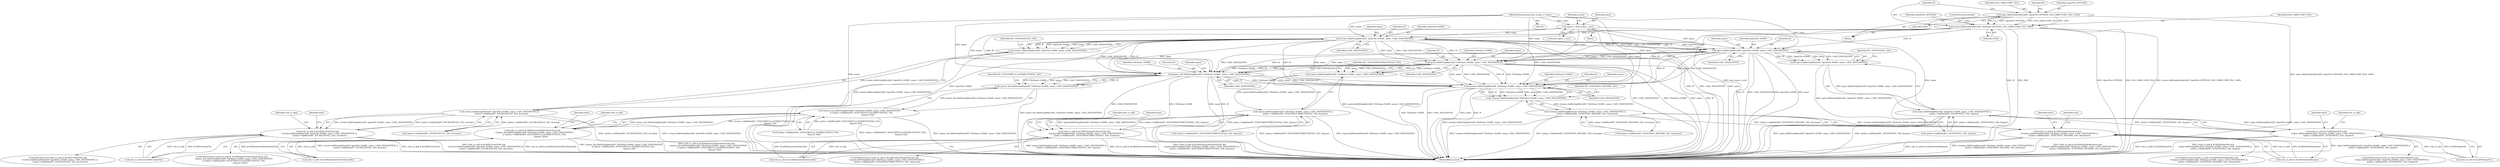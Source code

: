 digraph "0_Chrome_4f1f3d0f03c79ddaace56f067cf28a27f9466b7d_1@API" {
"1000254" [label="(Call,create.AddStringMatch(IF, OpenFile::NAME, name, CASE_INSENSITIVE))"];
"1000184" [label="(Call,create.AddNumberMatch(IF, OpenFile::OPTIONS, FILE_DIRECTORY_FILE, AND))"];
"1000179" [label="(Call,open.AddNumberMatch(IF, OpenFile::OPTIONS, FILE_DIRECTORY_FILE, AND))"];
"1000130" [label="(Call,name = mod_name.c_str())"];
"1000102" [label="(MethodParameterIn,const wchar_t* name)"];
"1000253" [label="(Call,!create.AddStringMatch(IF, OpenFile::NAME, name, CASE_INSENSITIVE))"];
"1000252" [label="(Call,!create.AddStringMatch(IF, OpenFile::NAME, name, CASE_INSENSITIVE) ||\n       !policy->AddRule(IPC_NTCREATEFILE_TAG, &create))"];
"1000248" [label="(Call,(rule_to_add & kCallNtCreateFile) &&\n      (!create.AddStringMatch(IF, OpenFile::NAME, name, CASE_INSENSITIVE) ||\n       !policy->AddRule(IPC_NTCREATEFILE_TAG, &create)))"];
"1000274" [label="(Call,open.AddStringMatch(IF, OpenFile::NAME, name, CASE_INSENSITIVE))"];
"1000273" [label="(Call,!open.AddStringMatch(IF, OpenFile::NAME, name, CASE_INSENSITIVE))"];
"1000272" [label="(Call,!open.AddStringMatch(IF, OpenFile::NAME, name, CASE_INSENSITIVE) ||\n       !policy->AddRule(IPC_NTOPENFILE_TAG, &open))"];
"1000268" [label="(Call,(rule_to_add & kCallNtOpenFile) &&\n      (!open.AddStringMatch(IF, OpenFile::NAME, name, CASE_INSENSITIVE) ||\n       !policy->AddRule(IPC_NTOPENFILE_TAG, &open)))"];
"1000294" [label="(Call,query.AddStringMatch(IF, FileName::NAME, name, CASE_INSENSITIVE))"];
"1000293" [label="(Call,!query.AddStringMatch(IF, FileName::NAME, name, CASE_INSENSITIVE))"];
"1000292" [label="(Call,!query.AddStringMatch(IF, FileName::NAME, name, CASE_INSENSITIVE) ||\n       !policy->AddRule(IPC_NTQUERYATTRIBUTESFILE_TAG, &query))"];
"1000288" [label="(Call,(rule_to_add & kCallNtQueryAttributesFile) &&\n      (!query.AddStringMatch(IF, FileName::NAME, name, CASE_INSENSITIVE) ||\n       !policy->AddRule(IPC_NTQUERYATTRIBUTESFILE_TAG, &query)))"];
"1000314" [label="(Call,query_full.AddStringMatch(IF, FileName::NAME, name, CASE_INSENSITIVE))"];
"1000313" [label="(Call,!query_full.AddStringMatch(IF, FileName::NAME, name, CASE_INSENSITIVE))"];
"1000312" [label="(Call,!query_full.AddStringMatch(IF, FileName::NAME, name, CASE_INSENSITIVE)\n       || !policy->AddRule(IPC_NTQUERYFULLATTRIBUTESFILE_TAG,\n                           &query_full))"];
"1000308" [label="(Call,(rule_to_add & kCallNtQueryFullAttributesFile) &&\n      (!query_full.AddStringMatch(IF, FileName::NAME, name, CASE_INSENSITIVE)\n       || !policy->AddRule(IPC_NTQUERYFULLATTRIBUTESFILE_TAG,\n                           &query_full)))"];
"1000334" [label="(Call,rename.AddStringMatch(IF, FileName::NAME, name, CASE_INSENSITIVE))"];
"1000333" [label="(Call,!rename.AddStringMatch(IF, FileName::NAME, name, CASE_INSENSITIVE))"];
"1000332" [label="(Call,!rename.AddStringMatch(IF, FileName::NAME, name, CASE_INSENSITIVE) ||\n       !policy->AddRule(IPC_NTSETINFO_RENAME_TAG, &rename))"];
"1000328" [label="(Call,(rule_to_add & kCallNtSetInfoRename) &&\n      (!rename.AddStringMatch(IF, FileName::NAME, name, CASE_INSENSITIVE) ||\n       !policy->AddRule(IPC_NTSETINFO_RENAME_TAG, &rename)))"];
"1000334" [label="(Call,rename.AddStringMatch(IF, FileName::NAME, name, CASE_INSENSITIVE))"];
"1000253" [label="(Call,!create.AddStringMatch(IF, OpenFile::NAME, name, CASE_INSENSITIVE))"];
"1000129" [label="(Block,)"];
"1000336" [label="(Identifier,FileName::NAME)"];
"1000293" [label="(Call,!query.AddStringMatch(IF, FileName::NAME, name, CASE_INSENSITIVE))"];
"1000339" [label="(Call,!policy->AddRule(IPC_NTSETINFO_RENAME_TAG, &rename))"];
"1000298" [label="(Identifier,CASE_INSENSITIVE)"];
"1000132" [label="(Call,mod_name.c_str())"];
"1000333" [label="(Call,!rename.AddStringMatch(IF, FileName::NAME, name, CASE_INSENSITIVE))"];
"1000296" [label="(Identifier,FileName::NAME)"];
"1000289" [label="(Call,rule_to_add & kCallNtQueryAttributesFile)"];
"1000270" [label="(Identifier,rule_to_add)"];
"1000346" [label="(Identifier,false)"];
"1000315" [label="(Identifier,IF)"];
"1000332" [label="(Call,!rename.AddStringMatch(IF, FileName::NAME, name, CASE_INSENSITIVE) ||\n       !policy->AddRule(IPC_NTSETINFO_RENAME_TAG, &rename))"];
"1000272" [label="(Call,!open.AddStringMatch(IF, OpenFile::NAME, name, CASE_INSENSITIVE) ||\n       !policy->AddRule(IPC_NTOPENFILE_TAG, &open))"];
"1000257" [label="(Identifier,name)"];
"1000338" [label="(Identifier,CASE_INSENSITIVE)"];
"1000179" [label="(Call,open.AddNumberMatch(IF, OpenFile::OPTIONS, FILE_DIRECTORY_FILE, AND))"];
"1000290" [label="(Identifier,rule_to_add)"];
"1000306" [label="(Identifier,false)"];
"1000269" [label="(Call,rule_to_add & kCallNtOpenFile)"];
"1000297" [label="(Identifier,name)"];
"1000317" [label="(Identifier,name)"];
"1000294" [label="(Call,query.AddStringMatch(IF, FileName::NAME, name, CASE_INSENSITIVE))"];
"1000288" [label="(Call,(rule_to_add & kCallNtQueryAttributesFile) &&\n      (!query.AddStringMatch(IF, FileName::NAME, name, CASE_INSENSITIVE) ||\n       !policy->AddRule(IPC_NTQUERYATTRIBUTESFILE_TAG, &query)))"];
"1000312" [label="(Call,!query_full.AddStringMatch(IF, FileName::NAME, name, CASE_INSENSITIVE)\n       || !policy->AddRule(IPC_NTQUERYFULLATTRIBUTESFILE_TAG,\n                           &query_full))"];
"1000276" [label="(Identifier,OpenFile::NAME)"];
"1000186" [label="(Identifier,OpenFile::OPTIONS)"];
"1000301" [label="(Identifier,IPC_NTQUERYATTRIBUTESFILE_TAG)"];
"1000287" [label="(ControlStructure,if ((rule_to_add & kCallNtQueryAttributesFile) &&\n      (!query.AddStringMatch(IF, FileName::NAME, name, CASE_INSENSITIVE) ||\n       !policy->AddRule(IPC_NTQUERYATTRIBUTESFILE_TAG, &query))))"];
"1000248" [label="(Call,(rule_to_add & kCallNtCreateFile) &&\n      (!create.AddStringMatch(IF, OpenFile::NAME, name, CASE_INSENSITIVE) ||\n       !policy->AddRule(IPC_NTCREATEFILE_TAG, &create)))"];
"1000299" [label="(Call,!policy->AddRule(IPC_NTQUERYATTRIBUTESFILE_TAG, &query))"];
"1000184" [label="(Call,create.AddNumberMatch(IF, OpenFile::OPTIONS, FILE_DIRECTORY_FILE, AND))"];
"1000275" [label="(Identifier,IF)"];
"1000259" [label="(Call,!policy->AddRule(IPC_NTCREATEFILE_TAG, &create))"];
"1000318" [label="(Identifier,CASE_INSENSITIVE)"];
"1000335" [label="(Identifier,IF)"];
"1000314" [label="(Call,query_full.AddStringMatch(IF, FileName::NAME, name, CASE_INSENSITIVE))"];
"1000255" [label="(Identifier,IF)"];
"1000274" [label="(Call,open.AddStringMatch(IF, OpenFile::NAME, name, CASE_INSENSITIVE))"];
"1000183" [label="(Identifier,AND)"];
"1000130" [label="(Call,name = mod_name.c_str())"];
"1000267" [label="(ControlStructure,if ((rule_to_add & kCallNtOpenFile) &&\n      (!open.AddStringMatch(IF, OpenFile::NAME, name, CASE_INSENSITIVE) ||\n       !policy->AddRule(IPC_NTOPENFILE_TAG, &open))))"];
"1000310" [label="(Identifier,rule_to_add)"];
"1000254" [label="(Call,create.AddStringMatch(IF, OpenFile::NAME, name, CASE_INSENSITIVE))"];
"1000295" [label="(Identifier,IF)"];
"1000286" [label="(Identifier,false)"];
"1000307" [label="(ControlStructure,if ((rule_to_add & kCallNtQueryFullAttributesFile) &&\n      (!query_full.AddStringMatch(IF, FileName::NAME, name, CASE_INSENSITIVE)\n       || !policy->AddRule(IPC_NTQUERYFULLATTRIBUTESFILE_TAG,\n                           &query_full))))"];
"1000266" [label="(Identifier,false)"];
"1000328" [label="(Call,(rule_to_add & kCallNtSetInfoRename) &&\n      (!rename.AddStringMatch(IF, FileName::NAME, name, CASE_INSENSITIVE) ||\n       !policy->AddRule(IPC_NTSETINFO_RENAME_TAG, &rename)))"];
"1000273" [label="(Call,!open.AddStringMatch(IF, OpenFile::NAME, name, CASE_INSENSITIVE))"];
"1000281" [label="(Identifier,IPC_NTOPENFILE_TAG)"];
"1000326" [label="(Identifier,false)"];
"1000247" [label="(ControlStructure,if ((rule_to_add & kCallNtCreateFile) &&\n      (!create.AddStringMatch(IF, OpenFile::NAME, name, CASE_INSENSITIVE) ||\n       !policy->AddRule(IPC_NTCREATEFILE_TAG, &create))))"];
"1000189" [label="(ControlStructure,break;)"];
"1000313" [label="(Call,!query_full.AddStringMatch(IF, FileName::NAME, name, CASE_INSENSITIVE))"];
"1000292" [label="(Call,!query.AddStringMatch(IF, FileName::NAME, name, CASE_INSENSITIVE) ||\n       !policy->AddRule(IPC_NTQUERYATTRIBUTESFILE_TAG, &query))"];
"1000252" [label="(Call,!create.AddStringMatch(IF, OpenFile::NAME, name, CASE_INSENSITIVE) ||\n       !policy->AddRule(IPC_NTCREATEFILE_TAG, &create))"];
"1000308" [label="(Call,(rule_to_add & kCallNtQueryFullAttributesFile) &&\n      (!query_full.AddStringMatch(IF, FileName::NAME, name, CASE_INSENSITIVE)\n       || !policy->AddRule(IPC_NTQUERYFULLATTRIBUTESFILE_TAG,\n                           &query_full)))"];
"1000187" [label="(Identifier,FILE_DIRECTORY_FILE)"];
"1000319" [label="(Call,!policy->AddRule(IPC_NTQUERYFULLATTRIBUTESFILE_TAG,\n                           &query_full))"];
"1000327" [label="(ControlStructure,if ((rule_to_add & kCallNtSetInfoRename) &&\n      (!rename.AddStringMatch(IF, FileName::NAME, name, CASE_INSENSITIVE) ||\n       !policy->AddRule(IPC_NTSETINFO_RENAME_TAG, &rename))))"];
"1000348" [label="(Identifier,true)"];
"1000316" [label="(Identifier,FileName::NAME)"];
"1000341" [label="(Identifier,IPC_NTSETINFO_RENAME_TAG)"];
"1000321" [label="(Identifier,IPC_NTQUERYFULLATTRIBUTESFILE_TAG)"];
"1000268" [label="(Call,(rule_to_add & kCallNtOpenFile) &&\n      (!open.AddStringMatch(IF, OpenFile::NAME, name, CASE_INSENSITIVE) ||\n       !policy->AddRule(IPC_NTOPENFILE_TAG, &open)))"];
"1000349" [label="(MethodReturn,bool)"];
"1000258" [label="(Identifier,CASE_INSENSITIVE)"];
"1000180" [label="(Identifier,IF)"];
"1000256" [label="(Identifier,OpenFile::NAME)"];
"1000102" [label="(MethodParameterIn,const wchar_t* name)"];
"1000185" [label="(Identifier,IF)"];
"1000181" [label="(Identifier,OpenFile::OPTIONS)"];
"1000135" [label="(Identifier,result)"];
"1000188" [label="(Identifier,AND)"];
"1000329" [label="(Call,rule_to_add & kCallNtSetInfoRename)"];
"1000330" [label="(Identifier,rule_to_add)"];
"1000178" [label="(Block,)"];
"1000278" [label="(Identifier,CASE_INSENSITIVE)"];
"1000261" [label="(Identifier,IPC_NTCREATEFILE_TAG)"];
"1000131" [label="(Identifier,name)"];
"1000182" [label="(Identifier,FILE_DIRECTORY_FILE)"];
"1000279" [label="(Call,!policy->AddRule(IPC_NTOPENFILE_TAG, &open))"];
"1000337" [label="(Identifier,name)"];
"1000249" [label="(Call,rule_to_add & kCallNtCreateFile)"];
"1000277" [label="(Identifier,name)"];
"1000309" [label="(Call,rule_to_add & kCallNtQueryFullAttributesFile)"];
"1000254" -> "1000253"  [label="AST: "];
"1000254" -> "1000258"  [label="CFG: "];
"1000255" -> "1000254"  [label="AST: "];
"1000256" -> "1000254"  [label="AST: "];
"1000257" -> "1000254"  [label="AST: "];
"1000258" -> "1000254"  [label="AST: "];
"1000253" -> "1000254"  [label="CFG: "];
"1000254" -> "1000349"  [label="DDG: IF"];
"1000254" -> "1000349"  [label="DDG: CASE_INSENSITIVE"];
"1000254" -> "1000349"  [label="DDG: name"];
"1000254" -> "1000349"  [label="DDG: OpenFile::NAME"];
"1000254" -> "1000253"  [label="DDG: IF"];
"1000254" -> "1000253"  [label="DDG: OpenFile::NAME"];
"1000254" -> "1000253"  [label="DDG: name"];
"1000254" -> "1000253"  [label="DDG: CASE_INSENSITIVE"];
"1000184" -> "1000254"  [label="DDG: IF"];
"1000130" -> "1000254"  [label="DDG: name"];
"1000102" -> "1000254"  [label="DDG: name"];
"1000254" -> "1000274"  [label="DDG: IF"];
"1000254" -> "1000274"  [label="DDG: OpenFile::NAME"];
"1000254" -> "1000274"  [label="DDG: name"];
"1000254" -> "1000274"  [label="DDG: CASE_INSENSITIVE"];
"1000254" -> "1000294"  [label="DDG: IF"];
"1000254" -> "1000294"  [label="DDG: name"];
"1000254" -> "1000294"  [label="DDG: CASE_INSENSITIVE"];
"1000254" -> "1000314"  [label="DDG: IF"];
"1000254" -> "1000314"  [label="DDG: name"];
"1000254" -> "1000314"  [label="DDG: CASE_INSENSITIVE"];
"1000254" -> "1000334"  [label="DDG: IF"];
"1000254" -> "1000334"  [label="DDG: name"];
"1000254" -> "1000334"  [label="DDG: CASE_INSENSITIVE"];
"1000184" -> "1000178"  [label="AST: "];
"1000184" -> "1000188"  [label="CFG: "];
"1000185" -> "1000184"  [label="AST: "];
"1000186" -> "1000184"  [label="AST: "];
"1000187" -> "1000184"  [label="AST: "];
"1000188" -> "1000184"  [label="AST: "];
"1000189" -> "1000184"  [label="CFG: "];
"1000184" -> "1000349"  [label="DDG: IF"];
"1000184" -> "1000349"  [label="DDG: AND"];
"1000184" -> "1000349"  [label="DDG: OpenFile::OPTIONS"];
"1000184" -> "1000349"  [label="DDG: FILE_DIRECTORY_FILE"];
"1000184" -> "1000349"  [label="DDG: create.AddNumberMatch(IF, OpenFile::OPTIONS, FILE_DIRECTORY_FILE, AND)"];
"1000179" -> "1000184"  [label="DDG: IF"];
"1000179" -> "1000184"  [label="DDG: OpenFile::OPTIONS"];
"1000179" -> "1000184"  [label="DDG: FILE_DIRECTORY_FILE"];
"1000179" -> "1000184"  [label="DDG: AND"];
"1000184" -> "1000274"  [label="DDG: IF"];
"1000184" -> "1000294"  [label="DDG: IF"];
"1000184" -> "1000314"  [label="DDG: IF"];
"1000184" -> "1000334"  [label="DDG: IF"];
"1000179" -> "1000178"  [label="AST: "];
"1000179" -> "1000183"  [label="CFG: "];
"1000180" -> "1000179"  [label="AST: "];
"1000181" -> "1000179"  [label="AST: "];
"1000182" -> "1000179"  [label="AST: "];
"1000183" -> "1000179"  [label="AST: "];
"1000185" -> "1000179"  [label="CFG: "];
"1000179" -> "1000349"  [label="DDG: open.AddNumberMatch(IF, OpenFile::OPTIONS, FILE_DIRECTORY_FILE, AND)"];
"1000130" -> "1000129"  [label="AST: "];
"1000130" -> "1000132"  [label="CFG: "];
"1000131" -> "1000130"  [label="AST: "];
"1000132" -> "1000130"  [label="AST: "];
"1000135" -> "1000130"  [label="CFG: "];
"1000130" -> "1000349"  [label="DDG: mod_name.c_str()"];
"1000130" -> "1000349"  [label="DDG: name"];
"1000102" -> "1000130"  [label="DDG: name"];
"1000130" -> "1000274"  [label="DDG: name"];
"1000130" -> "1000294"  [label="DDG: name"];
"1000130" -> "1000314"  [label="DDG: name"];
"1000130" -> "1000334"  [label="DDG: name"];
"1000102" -> "1000101"  [label="AST: "];
"1000102" -> "1000349"  [label="DDG: name"];
"1000102" -> "1000274"  [label="DDG: name"];
"1000102" -> "1000294"  [label="DDG: name"];
"1000102" -> "1000314"  [label="DDG: name"];
"1000102" -> "1000334"  [label="DDG: name"];
"1000253" -> "1000252"  [label="AST: "];
"1000261" -> "1000253"  [label="CFG: "];
"1000252" -> "1000253"  [label="CFG: "];
"1000253" -> "1000349"  [label="DDG: create.AddStringMatch(IF, OpenFile::NAME, name, CASE_INSENSITIVE)"];
"1000253" -> "1000252"  [label="DDG: create.AddStringMatch(IF, OpenFile::NAME, name, CASE_INSENSITIVE)"];
"1000252" -> "1000248"  [label="AST: "];
"1000252" -> "1000259"  [label="CFG: "];
"1000259" -> "1000252"  [label="AST: "];
"1000248" -> "1000252"  [label="CFG: "];
"1000252" -> "1000349"  [label="DDG: !policy->AddRule(IPC_NTCREATEFILE_TAG, &create)"];
"1000252" -> "1000349"  [label="DDG: !create.AddStringMatch(IF, OpenFile::NAME, name, CASE_INSENSITIVE)"];
"1000252" -> "1000248"  [label="DDG: !create.AddStringMatch(IF, OpenFile::NAME, name, CASE_INSENSITIVE)"];
"1000252" -> "1000248"  [label="DDG: !policy->AddRule(IPC_NTCREATEFILE_TAG, &create)"];
"1000259" -> "1000252"  [label="DDG: policy->AddRule(IPC_NTCREATEFILE_TAG, &create)"];
"1000248" -> "1000247"  [label="AST: "];
"1000248" -> "1000249"  [label="CFG: "];
"1000249" -> "1000248"  [label="AST: "];
"1000266" -> "1000248"  [label="CFG: "];
"1000270" -> "1000248"  [label="CFG: "];
"1000248" -> "1000349"  [label="DDG: rule_to_add & kCallNtCreateFile"];
"1000248" -> "1000349"  [label="DDG: (rule_to_add & kCallNtCreateFile) &&\n      (!create.AddStringMatch(IF, OpenFile::NAME, name, CASE_INSENSITIVE) ||\n       !policy->AddRule(IPC_NTCREATEFILE_TAG, &create))"];
"1000248" -> "1000349"  [label="DDG: !create.AddStringMatch(IF, OpenFile::NAME, name, CASE_INSENSITIVE) ||\n       !policy->AddRule(IPC_NTCREATEFILE_TAG, &create)"];
"1000249" -> "1000248"  [label="DDG: rule_to_add"];
"1000249" -> "1000248"  [label="DDG: kCallNtCreateFile"];
"1000274" -> "1000273"  [label="AST: "];
"1000274" -> "1000278"  [label="CFG: "];
"1000275" -> "1000274"  [label="AST: "];
"1000276" -> "1000274"  [label="AST: "];
"1000277" -> "1000274"  [label="AST: "];
"1000278" -> "1000274"  [label="AST: "];
"1000273" -> "1000274"  [label="CFG: "];
"1000274" -> "1000349"  [label="DDG: IF"];
"1000274" -> "1000349"  [label="DDG: CASE_INSENSITIVE"];
"1000274" -> "1000349"  [label="DDG: OpenFile::NAME"];
"1000274" -> "1000349"  [label="DDG: name"];
"1000274" -> "1000273"  [label="DDG: IF"];
"1000274" -> "1000273"  [label="DDG: OpenFile::NAME"];
"1000274" -> "1000273"  [label="DDG: name"];
"1000274" -> "1000273"  [label="DDG: CASE_INSENSITIVE"];
"1000274" -> "1000294"  [label="DDG: IF"];
"1000274" -> "1000294"  [label="DDG: name"];
"1000274" -> "1000294"  [label="DDG: CASE_INSENSITIVE"];
"1000274" -> "1000314"  [label="DDG: IF"];
"1000274" -> "1000314"  [label="DDG: name"];
"1000274" -> "1000314"  [label="DDG: CASE_INSENSITIVE"];
"1000274" -> "1000334"  [label="DDG: IF"];
"1000274" -> "1000334"  [label="DDG: name"];
"1000274" -> "1000334"  [label="DDG: CASE_INSENSITIVE"];
"1000273" -> "1000272"  [label="AST: "];
"1000281" -> "1000273"  [label="CFG: "];
"1000272" -> "1000273"  [label="CFG: "];
"1000273" -> "1000349"  [label="DDG: open.AddStringMatch(IF, OpenFile::NAME, name, CASE_INSENSITIVE)"];
"1000273" -> "1000272"  [label="DDG: open.AddStringMatch(IF, OpenFile::NAME, name, CASE_INSENSITIVE)"];
"1000272" -> "1000268"  [label="AST: "];
"1000272" -> "1000279"  [label="CFG: "];
"1000279" -> "1000272"  [label="AST: "];
"1000268" -> "1000272"  [label="CFG: "];
"1000272" -> "1000349"  [label="DDG: !open.AddStringMatch(IF, OpenFile::NAME, name, CASE_INSENSITIVE)"];
"1000272" -> "1000349"  [label="DDG: !policy->AddRule(IPC_NTOPENFILE_TAG, &open)"];
"1000272" -> "1000268"  [label="DDG: !open.AddStringMatch(IF, OpenFile::NAME, name, CASE_INSENSITIVE)"];
"1000272" -> "1000268"  [label="DDG: !policy->AddRule(IPC_NTOPENFILE_TAG, &open)"];
"1000279" -> "1000272"  [label="DDG: policy->AddRule(IPC_NTOPENFILE_TAG, &open)"];
"1000268" -> "1000267"  [label="AST: "];
"1000268" -> "1000269"  [label="CFG: "];
"1000269" -> "1000268"  [label="AST: "];
"1000286" -> "1000268"  [label="CFG: "];
"1000290" -> "1000268"  [label="CFG: "];
"1000268" -> "1000349"  [label="DDG: rule_to_add & kCallNtOpenFile"];
"1000268" -> "1000349"  [label="DDG: (rule_to_add & kCallNtOpenFile) &&\n      (!open.AddStringMatch(IF, OpenFile::NAME, name, CASE_INSENSITIVE) ||\n       !policy->AddRule(IPC_NTOPENFILE_TAG, &open))"];
"1000268" -> "1000349"  [label="DDG: !open.AddStringMatch(IF, OpenFile::NAME, name, CASE_INSENSITIVE) ||\n       !policy->AddRule(IPC_NTOPENFILE_TAG, &open)"];
"1000269" -> "1000268"  [label="DDG: rule_to_add"];
"1000269" -> "1000268"  [label="DDG: kCallNtOpenFile"];
"1000294" -> "1000293"  [label="AST: "];
"1000294" -> "1000298"  [label="CFG: "];
"1000295" -> "1000294"  [label="AST: "];
"1000296" -> "1000294"  [label="AST: "];
"1000297" -> "1000294"  [label="AST: "];
"1000298" -> "1000294"  [label="AST: "];
"1000293" -> "1000294"  [label="CFG: "];
"1000294" -> "1000349"  [label="DDG: CASE_INSENSITIVE"];
"1000294" -> "1000349"  [label="DDG: FileName::NAME"];
"1000294" -> "1000349"  [label="DDG: name"];
"1000294" -> "1000349"  [label="DDG: IF"];
"1000294" -> "1000293"  [label="DDG: IF"];
"1000294" -> "1000293"  [label="DDG: FileName::NAME"];
"1000294" -> "1000293"  [label="DDG: name"];
"1000294" -> "1000293"  [label="DDG: CASE_INSENSITIVE"];
"1000294" -> "1000314"  [label="DDG: IF"];
"1000294" -> "1000314"  [label="DDG: FileName::NAME"];
"1000294" -> "1000314"  [label="DDG: name"];
"1000294" -> "1000314"  [label="DDG: CASE_INSENSITIVE"];
"1000294" -> "1000334"  [label="DDG: IF"];
"1000294" -> "1000334"  [label="DDG: FileName::NAME"];
"1000294" -> "1000334"  [label="DDG: name"];
"1000294" -> "1000334"  [label="DDG: CASE_INSENSITIVE"];
"1000293" -> "1000292"  [label="AST: "];
"1000301" -> "1000293"  [label="CFG: "];
"1000292" -> "1000293"  [label="CFG: "];
"1000293" -> "1000349"  [label="DDG: query.AddStringMatch(IF, FileName::NAME, name, CASE_INSENSITIVE)"];
"1000293" -> "1000292"  [label="DDG: query.AddStringMatch(IF, FileName::NAME, name, CASE_INSENSITIVE)"];
"1000292" -> "1000288"  [label="AST: "];
"1000292" -> "1000299"  [label="CFG: "];
"1000299" -> "1000292"  [label="AST: "];
"1000288" -> "1000292"  [label="CFG: "];
"1000292" -> "1000349"  [label="DDG: !query.AddStringMatch(IF, FileName::NAME, name, CASE_INSENSITIVE)"];
"1000292" -> "1000349"  [label="DDG: !policy->AddRule(IPC_NTQUERYATTRIBUTESFILE_TAG, &query)"];
"1000292" -> "1000288"  [label="DDG: !query.AddStringMatch(IF, FileName::NAME, name, CASE_INSENSITIVE)"];
"1000292" -> "1000288"  [label="DDG: !policy->AddRule(IPC_NTQUERYATTRIBUTESFILE_TAG, &query)"];
"1000299" -> "1000292"  [label="DDG: policy->AddRule(IPC_NTQUERYATTRIBUTESFILE_TAG, &query)"];
"1000288" -> "1000287"  [label="AST: "];
"1000288" -> "1000289"  [label="CFG: "];
"1000289" -> "1000288"  [label="AST: "];
"1000306" -> "1000288"  [label="CFG: "];
"1000310" -> "1000288"  [label="CFG: "];
"1000288" -> "1000349"  [label="DDG: !query.AddStringMatch(IF, FileName::NAME, name, CASE_INSENSITIVE) ||\n       !policy->AddRule(IPC_NTQUERYATTRIBUTESFILE_TAG, &query)"];
"1000288" -> "1000349"  [label="DDG: rule_to_add & kCallNtQueryAttributesFile"];
"1000288" -> "1000349"  [label="DDG: (rule_to_add & kCallNtQueryAttributesFile) &&\n      (!query.AddStringMatch(IF, FileName::NAME, name, CASE_INSENSITIVE) ||\n       !policy->AddRule(IPC_NTQUERYATTRIBUTESFILE_TAG, &query))"];
"1000289" -> "1000288"  [label="DDG: rule_to_add"];
"1000289" -> "1000288"  [label="DDG: kCallNtQueryAttributesFile"];
"1000314" -> "1000313"  [label="AST: "];
"1000314" -> "1000318"  [label="CFG: "];
"1000315" -> "1000314"  [label="AST: "];
"1000316" -> "1000314"  [label="AST: "];
"1000317" -> "1000314"  [label="AST: "];
"1000318" -> "1000314"  [label="AST: "];
"1000313" -> "1000314"  [label="CFG: "];
"1000314" -> "1000349"  [label="DDG: IF"];
"1000314" -> "1000349"  [label="DDG: CASE_INSENSITIVE"];
"1000314" -> "1000349"  [label="DDG: FileName::NAME"];
"1000314" -> "1000349"  [label="DDG: name"];
"1000314" -> "1000313"  [label="DDG: IF"];
"1000314" -> "1000313"  [label="DDG: FileName::NAME"];
"1000314" -> "1000313"  [label="DDG: name"];
"1000314" -> "1000313"  [label="DDG: CASE_INSENSITIVE"];
"1000314" -> "1000334"  [label="DDG: IF"];
"1000314" -> "1000334"  [label="DDG: FileName::NAME"];
"1000314" -> "1000334"  [label="DDG: name"];
"1000314" -> "1000334"  [label="DDG: CASE_INSENSITIVE"];
"1000313" -> "1000312"  [label="AST: "];
"1000321" -> "1000313"  [label="CFG: "];
"1000312" -> "1000313"  [label="CFG: "];
"1000313" -> "1000349"  [label="DDG: query_full.AddStringMatch(IF, FileName::NAME, name, CASE_INSENSITIVE)"];
"1000313" -> "1000312"  [label="DDG: query_full.AddStringMatch(IF, FileName::NAME, name, CASE_INSENSITIVE)"];
"1000312" -> "1000308"  [label="AST: "];
"1000312" -> "1000319"  [label="CFG: "];
"1000319" -> "1000312"  [label="AST: "];
"1000308" -> "1000312"  [label="CFG: "];
"1000312" -> "1000349"  [label="DDG: !query_full.AddStringMatch(IF, FileName::NAME, name, CASE_INSENSITIVE)"];
"1000312" -> "1000349"  [label="DDG: !policy->AddRule(IPC_NTQUERYFULLATTRIBUTESFILE_TAG,\n                           &query_full)"];
"1000312" -> "1000308"  [label="DDG: !query_full.AddStringMatch(IF, FileName::NAME, name, CASE_INSENSITIVE)"];
"1000312" -> "1000308"  [label="DDG: !policy->AddRule(IPC_NTQUERYFULLATTRIBUTESFILE_TAG,\n                           &query_full)"];
"1000319" -> "1000312"  [label="DDG: policy->AddRule(IPC_NTQUERYFULLATTRIBUTESFILE_TAG,\n                           &query_full)"];
"1000308" -> "1000307"  [label="AST: "];
"1000308" -> "1000309"  [label="CFG: "];
"1000309" -> "1000308"  [label="AST: "];
"1000326" -> "1000308"  [label="CFG: "];
"1000330" -> "1000308"  [label="CFG: "];
"1000308" -> "1000349"  [label="DDG: rule_to_add & kCallNtQueryFullAttributesFile"];
"1000308" -> "1000349"  [label="DDG: !query_full.AddStringMatch(IF, FileName::NAME, name, CASE_INSENSITIVE)\n       || !policy->AddRule(IPC_NTQUERYFULLATTRIBUTESFILE_TAG,\n                           &query_full)"];
"1000308" -> "1000349"  [label="DDG: (rule_to_add & kCallNtQueryFullAttributesFile) &&\n      (!query_full.AddStringMatch(IF, FileName::NAME, name, CASE_INSENSITIVE)\n       || !policy->AddRule(IPC_NTQUERYFULLATTRIBUTESFILE_TAG,\n                           &query_full))"];
"1000309" -> "1000308"  [label="DDG: rule_to_add"];
"1000309" -> "1000308"  [label="DDG: kCallNtQueryFullAttributesFile"];
"1000334" -> "1000333"  [label="AST: "];
"1000334" -> "1000338"  [label="CFG: "];
"1000335" -> "1000334"  [label="AST: "];
"1000336" -> "1000334"  [label="AST: "];
"1000337" -> "1000334"  [label="AST: "];
"1000338" -> "1000334"  [label="AST: "];
"1000333" -> "1000334"  [label="CFG: "];
"1000334" -> "1000349"  [label="DDG: FileName::NAME"];
"1000334" -> "1000349"  [label="DDG: CASE_INSENSITIVE"];
"1000334" -> "1000349"  [label="DDG: name"];
"1000334" -> "1000349"  [label="DDG: IF"];
"1000334" -> "1000333"  [label="DDG: IF"];
"1000334" -> "1000333"  [label="DDG: FileName::NAME"];
"1000334" -> "1000333"  [label="DDG: name"];
"1000334" -> "1000333"  [label="DDG: CASE_INSENSITIVE"];
"1000333" -> "1000332"  [label="AST: "];
"1000341" -> "1000333"  [label="CFG: "];
"1000332" -> "1000333"  [label="CFG: "];
"1000333" -> "1000349"  [label="DDG: rename.AddStringMatch(IF, FileName::NAME, name, CASE_INSENSITIVE)"];
"1000333" -> "1000332"  [label="DDG: rename.AddStringMatch(IF, FileName::NAME, name, CASE_INSENSITIVE)"];
"1000332" -> "1000328"  [label="AST: "];
"1000332" -> "1000339"  [label="CFG: "];
"1000339" -> "1000332"  [label="AST: "];
"1000328" -> "1000332"  [label="CFG: "];
"1000332" -> "1000349"  [label="DDG: !policy->AddRule(IPC_NTSETINFO_RENAME_TAG, &rename)"];
"1000332" -> "1000349"  [label="DDG: !rename.AddStringMatch(IF, FileName::NAME, name, CASE_INSENSITIVE)"];
"1000332" -> "1000328"  [label="DDG: !rename.AddStringMatch(IF, FileName::NAME, name, CASE_INSENSITIVE)"];
"1000332" -> "1000328"  [label="DDG: !policy->AddRule(IPC_NTSETINFO_RENAME_TAG, &rename)"];
"1000339" -> "1000332"  [label="DDG: policy->AddRule(IPC_NTSETINFO_RENAME_TAG, &rename)"];
"1000328" -> "1000327"  [label="AST: "];
"1000328" -> "1000329"  [label="CFG: "];
"1000329" -> "1000328"  [label="AST: "];
"1000346" -> "1000328"  [label="CFG: "];
"1000348" -> "1000328"  [label="CFG: "];
"1000328" -> "1000349"  [label="DDG: !rename.AddStringMatch(IF, FileName::NAME, name, CASE_INSENSITIVE) ||\n       !policy->AddRule(IPC_NTSETINFO_RENAME_TAG, &rename)"];
"1000328" -> "1000349"  [label="DDG: (rule_to_add & kCallNtSetInfoRename) &&\n      (!rename.AddStringMatch(IF, FileName::NAME, name, CASE_INSENSITIVE) ||\n       !policy->AddRule(IPC_NTSETINFO_RENAME_TAG, &rename))"];
"1000328" -> "1000349"  [label="DDG: rule_to_add & kCallNtSetInfoRename"];
"1000329" -> "1000328"  [label="DDG: rule_to_add"];
"1000329" -> "1000328"  [label="DDG: kCallNtSetInfoRename"];
}
